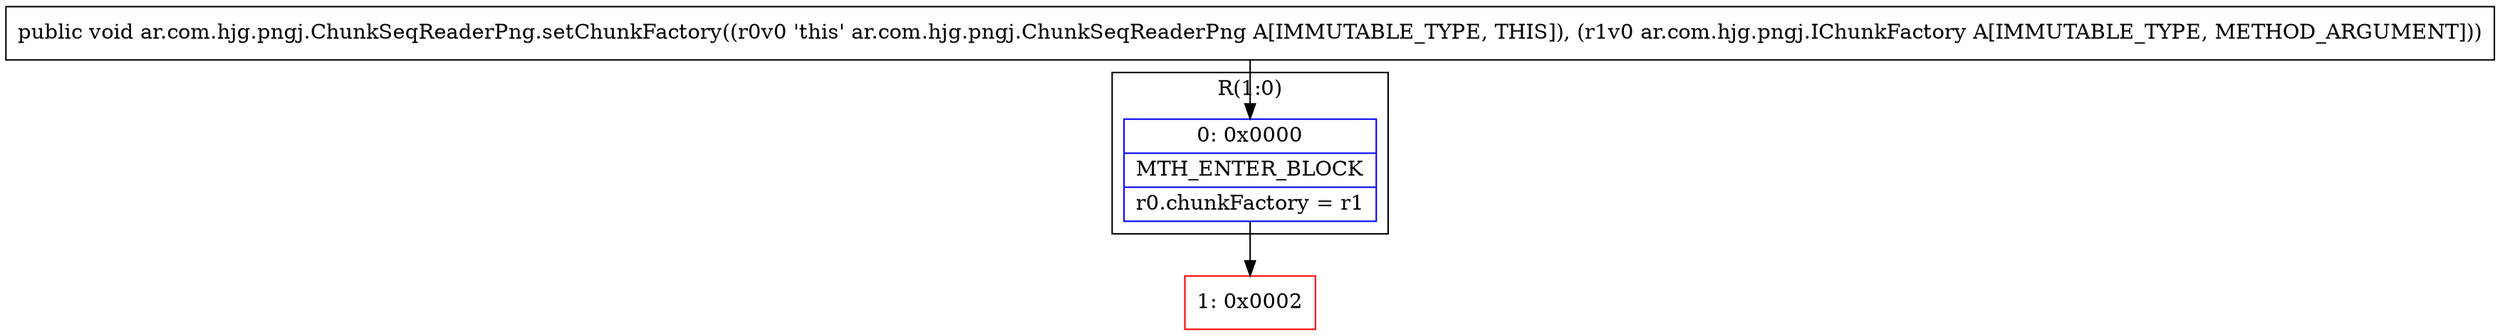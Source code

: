 digraph "CFG forar.com.hjg.pngj.ChunkSeqReaderPng.setChunkFactory(Lar\/com\/hjg\/pngj\/IChunkFactory;)V" {
subgraph cluster_Region_938562553 {
label = "R(1:0)";
node [shape=record,color=blue];
Node_0 [shape=record,label="{0\:\ 0x0000|MTH_ENTER_BLOCK\l|r0.chunkFactory = r1\l}"];
}
Node_1 [shape=record,color=red,label="{1\:\ 0x0002}"];
MethodNode[shape=record,label="{public void ar.com.hjg.pngj.ChunkSeqReaderPng.setChunkFactory((r0v0 'this' ar.com.hjg.pngj.ChunkSeqReaderPng A[IMMUTABLE_TYPE, THIS]), (r1v0 ar.com.hjg.pngj.IChunkFactory A[IMMUTABLE_TYPE, METHOD_ARGUMENT])) }"];
MethodNode -> Node_0;
Node_0 -> Node_1;
}


